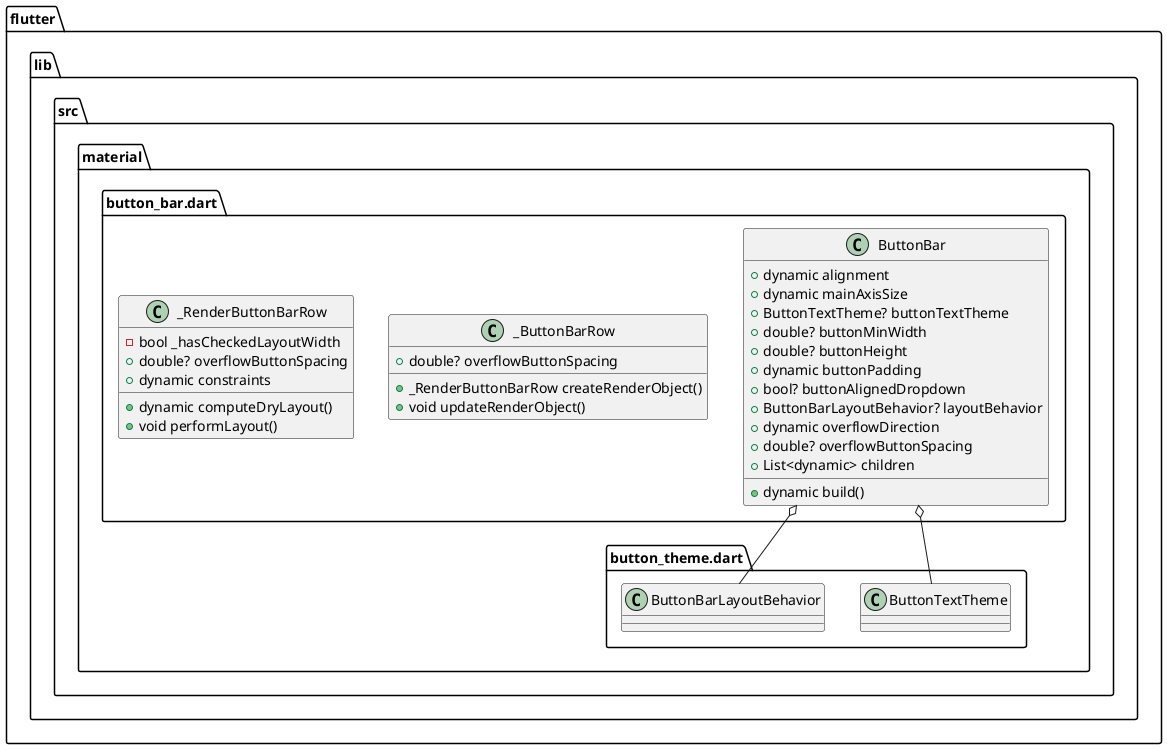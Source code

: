@startuml
set namespaceSeparator ::

class "flutter::lib::src::material::button_bar.dart::ButtonBar" {
  +dynamic alignment
  +dynamic mainAxisSize
  +ButtonTextTheme? buttonTextTheme
  +double? buttonMinWidth
  +double? buttonHeight
  +dynamic buttonPadding
  +bool? buttonAlignedDropdown
  +ButtonBarLayoutBehavior? layoutBehavior
  +dynamic overflowDirection
  +double? overflowButtonSpacing
  +List<dynamic> children
  +dynamic build()
}

"flutter::lib::src::material::button_bar.dart::ButtonBar" o-- "flutter::lib::src::material::button_theme.dart::ButtonTextTheme"
"flutter::lib::src::material::button_bar.dart::ButtonBar" o-- "flutter::lib::src::material::button_theme.dart::ButtonBarLayoutBehavior"

class "flutter::lib::src::material::button_bar.dart::_ButtonBarRow" {
  +double? overflowButtonSpacing
  +_RenderButtonBarRow createRenderObject()
  +void updateRenderObject()
}

class "flutter::lib::src::material::button_bar.dart::_RenderButtonBarRow" {
  -bool _hasCheckedLayoutWidth
  +double? overflowButtonSpacing
  +dynamic constraints
  +dynamic computeDryLayout()
  +void performLayout()
}


@enduml